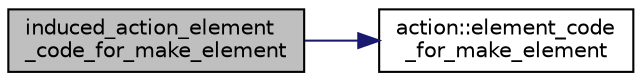 digraph "induced_action_element_code_for_make_element"
{
  edge [fontname="Helvetica",fontsize="10",labelfontname="Helvetica",labelfontsize="10"];
  node [fontname="Helvetica",fontsize="10",shape=record];
  rankdir="LR";
  Node0 [label="induced_action_element\l_code_for_make_element",height=0.2,width=0.4,color="black", fillcolor="grey75", style="filled", fontcolor="black"];
  Node0 -> Node1 [color="midnightblue",fontsize="10",style="solid",fontname="Helvetica"];
  Node1 [label="action::element_code\l_for_make_element",height=0.2,width=0.4,color="black", fillcolor="white", style="filled",URL="$d2/d86/classaction.html#a26fc160074c8b4defaeb54b3b383cce6"];
}

